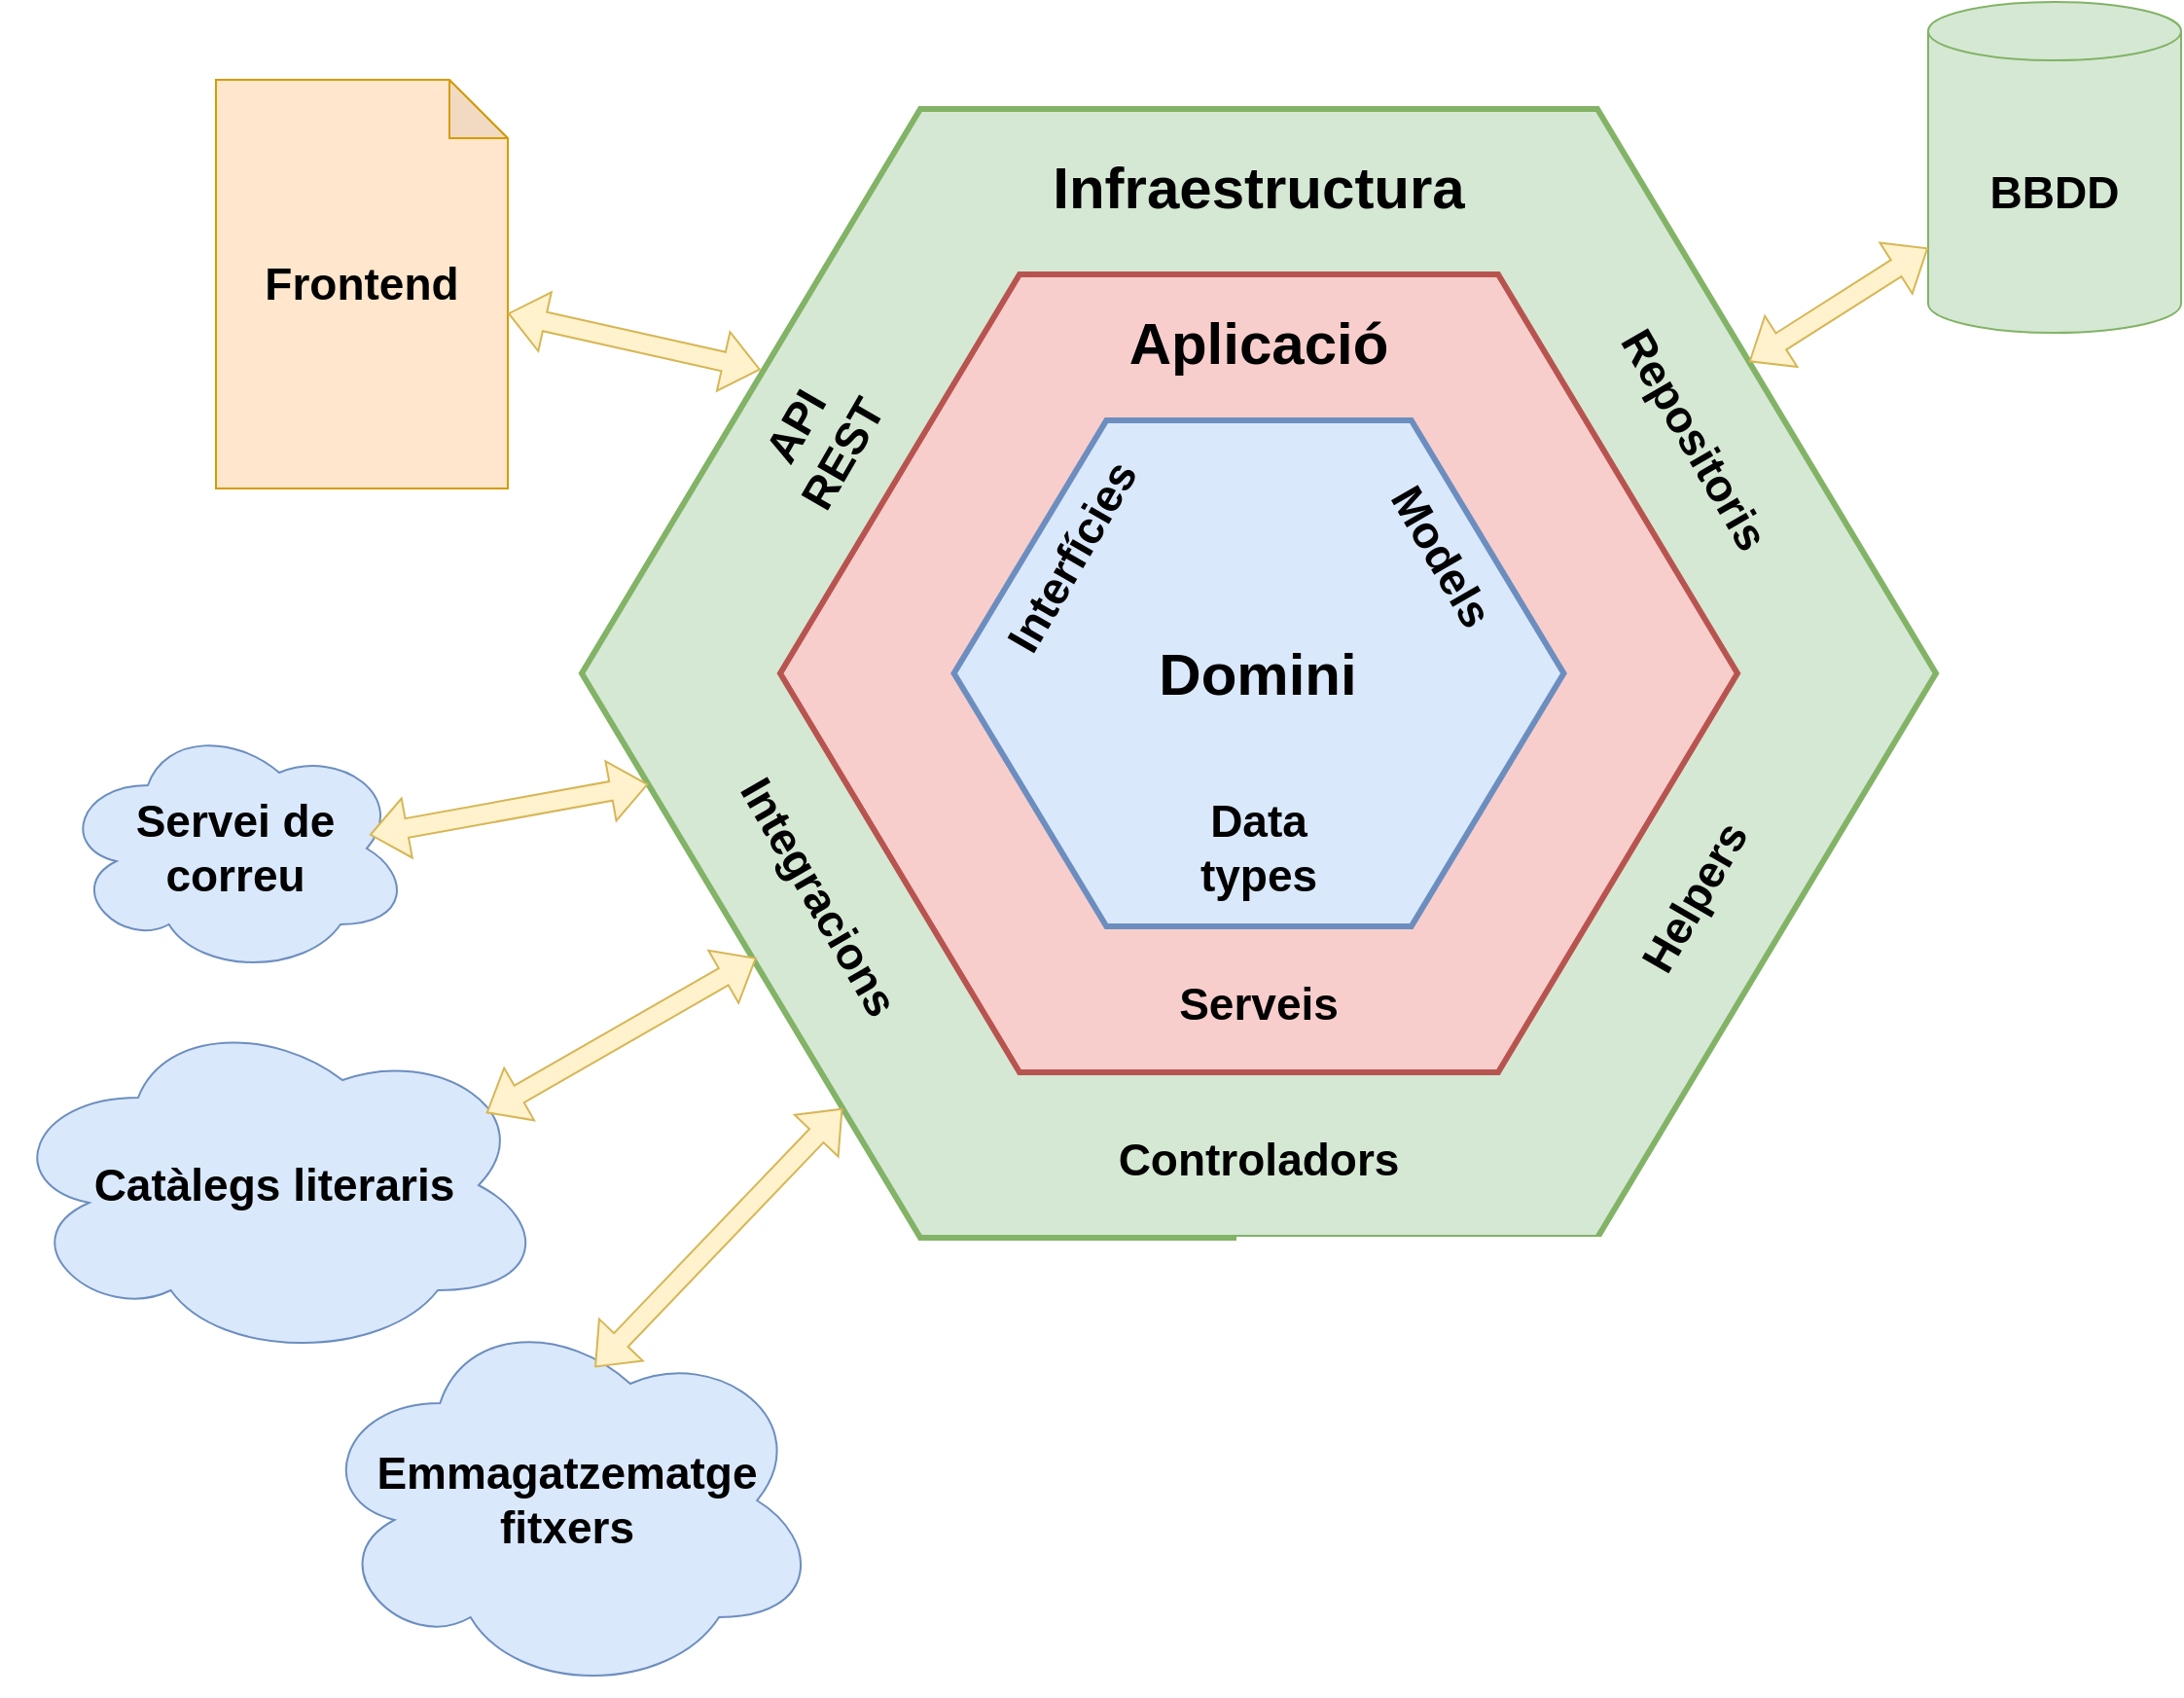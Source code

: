 <mxfile version="26.1.1">
  <diagram id="07fea595-8f29-1299-0266-81d95cde20df" name="Page-1">
    <mxGraphModel dx="2738" dy="-243" grid="1" gridSize="10" guides="1" tooltips="1" connect="1" arrows="1" fold="1" page="1" pageScale="1" pageWidth="1169" pageHeight="827" background="none" math="0" shadow="0">
      <root>
        <mxCell id="0" />
        <mxCell id="1" parent="0" />
        <mxCell id="ekk3fz616l2sMeVtVaYW-658" value="" style="shape=hexagon;perimeter=hexagonPerimeter2;whiteSpace=wrap;html=1;shadow=0;labelBackgroundColor=none;strokeColor=#82b366;fillColor=#d5e8d4;fontFamily=Helvetica;fontSize=23;align=center;strokeWidth=3;" parent="1" vertex="1">
          <mxGeometry x="158" y="2465" width="696" height="580" as="geometry" />
        </mxCell>
        <mxCell id="644" value="" style="shape=hexagon;perimeter=hexagonPerimeter2;whiteSpace=wrap;html=1;shadow=0;labelBackgroundColor=none;strokeColor=#b85450;fillColor=#f8cecc;fontFamily=Helvetica;fontSize=23;align=center;strokeWidth=3;" parent="1" vertex="1">
          <mxGeometry x="260" y="2550" width="492" height="410" as="geometry" />
        </mxCell>
        <mxCell id="ekk3fz616l2sMeVtVaYW-657" value="&lt;font style=&quot;color: rgb(0, 0, 0);&quot;&gt;&lt;span style=&quot;font-size: 30px;&quot;&gt;&lt;b style=&quot;&quot;&gt;Domini&lt;/b&gt;&lt;/span&gt;&lt;/font&gt;" style="shape=hexagon;perimeter=hexagonPerimeter2;whiteSpace=wrap;html=1;shadow=0;labelBackgroundColor=none;strokeColor=#6c8ebf;fillColor=#dae8fc;fontFamily=Helvetica;fontSize=23;align=center;strokeWidth=3;" parent="1" vertex="1">
          <mxGeometry x="349.3" y="2625" width="313.41" height="260" as="geometry" />
        </mxCell>
        <mxCell id="ekk3fz616l2sMeVtVaYW-659" value="&lt;b&gt;&lt;font style=&quot;font-size: 30px;&quot;&gt;Aplicació&lt;/font&gt;&lt;/b&gt;" style="text;html=1;align=center;verticalAlign=middle;whiteSpace=wrap;rounded=0;fontSize=23;" parent="1" vertex="1">
          <mxGeometry x="476" y="2570" width="60" height="30" as="geometry" />
        </mxCell>
        <mxCell id="ekk3fz616l2sMeVtVaYW-660" value="&lt;span style=&quot;font-size: 30px;&quot;&gt;&lt;b&gt;Infraestructura&lt;/b&gt;&lt;/span&gt;" style="text;html=1;align=center;verticalAlign=middle;whiteSpace=wrap;rounded=0;fontSize=23;" parent="1" vertex="1">
          <mxGeometry x="476" y="2490" width="60" height="30" as="geometry" />
        </mxCell>
        <mxCell id="ekk3fz616l2sMeVtVaYW-661" value="Models" style="text;html=1;align=center;verticalAlign=middle;whiteSpace=wrap;rounded=0;fontStyle=1;fontSize=23;rotation=60;" parent="1" vertex="1">
          <mxGeometry x="570" y="2680" width="60" height="30" as="geometry" />
        </mxCell>
        <mxCell id="ekk3fz616l2sMeVtVaYW-665" value="Interfícies" style="text;html=1;align=center;verticalAlign=middle;whiteSpace=wrap;rounded=0;fontStyle=1;fontSize=23;rotation=-60;" parent="1" vertex="1">
          <mxGeometry x="380" y="2680" width="60" height="30" as="geometry" />
        </mxCell>
        <mxCell id="ekk3fz616l2sMeVtVaYW-668" value="Serveis" style="text;html=1;align=center;verticalAlign=middle;whiteSpace=wrap;rounded=0;fontStyle=1;fontSize=23;rotation=0;" parent="1" vertex="1">
          <mxGeometry x="476" y="2910" width="60" height="30" as="geometry" />
        </mxCell>
        <mxCell id="ekk3fz616l2sMeVtVaYW-669" value="Repositoris" style="text;html=1;align=center;verticalAlign=middle;whiteSpace=wrap;rounded=0;fontStyle=1;fontSize=23;rotation=60;" parent="1" vertex="1">
          <mxGeometry x="700" y="2620" width="60" height="30" as="geometry" />
        </mxCell>
        <mxCell id="ekk3fz616l2sMeVtVaYW-670" value="API REST" style="text;html=1;align=center;verticalAlign=middle;whiteSpace=wrap;rounded=0;fontStyle=1;fontSize=23;rotation=-60;" parent="1" vertex="1">
          <mxGeometry x="250" y="2620" width="60" height="30" as="geometry" />
        </mxCell>
        <mxCell id="ekk3fz616l2sMeVtVaYW-672" value="Integracions" style="text;html=1;align=center;verticalAlign=middle;whiteSpace=wrap;rounded=0;fontStyle=1;fontSize=23;rotation=60;" parent="1" vertex="1">
          <mxGeometry x="250" y="2855" width="60" height="30" as="geometry" />
        </mxCell>
        <mxCell id="ekk3fz616l2sMeVtVaYW-673" value="Helpers" style="text;html=1;align=center;verticalAlign=middle;whiteSpace=wrap;rounded=0;fontStyle=1;fontSize=23;rotation=-60;" parent="1" vertex="1">
          <mxGeometry x="700" y="2855" width="60" height="30" as="geometry" />
        </mxCell>
        <mxCell id="ekk3fz616l2sMeVtVaYW-674" value="BBDD" style="shape=cylinder3;whiteSpace=wrap;html=1;boundedLbl=1;backgroundOutline=1;size=15;labelBackgroundColor=none;fillColor=#d5e8d4;strokeColor=#82b366;fontStyle=1;fontSize=23;" parent="1" vertex="1">
          <mxGeometry x="850" y="2410" width="130" height="170" as="geometry" />
        </mxCell>
        <mxCell id="ekk3fz616l2sMeVtVaYW-675" value="" style="shape=flexArrow;endArrow=classic;startArrow=classic;html=1;rounded=0;exitX=0.862;exitY=0.224;exitDx=0;exitDy=0;exitPerimeter=0;fillColor=#fff2cc;strokeColor=#d6b656;" parent="1" source="ekk3fz616l2sMeVtVaYW-658" target="ekk3fz616l2sMeVtVaYW-674" edge="1">
          <mxGeometry width="100" height="100" relative="1" as="geometry">
            <mxPoint x="790" y="2620" as="sourcePoint" />
            <mxPoint x="890" y="2520" as="targetPoint" />
          </mxGeometry>
        </mxCell>
        <mxCell id="ekk3fz616l2sMeVtVaYW-676" value="Controladors" style="text;html=1;align=center;verticalAlign=middle;whiteSpace=wrap;rounded=0;fontStyle=1;fontSize=23;rotation=0;" parent="1" vertex="1">
          <mxGeometry x="476" y="2990" width="60" height="30" as="geometry" />
        </mxCell>
        <mxCell id="ekk3fz616l2sMeVtVaYW-677" value="&lt;b&gt;&lt;font style=&quot;font-size: 23px;&quot;&gt;Frontend&lt;/font&gt;&lt;/b&gt;" style="shape=note;whiteSpace=wrap;html=1;backgroundOutline=1;darkOpacity=0.05;fillColor=#ffe6cc;strokeColor=#d79b00;" parent="1" vertex="1">
          <mxGeometry x="-30" y="2450" width="150" height="210" as="geometry" />
        </mxCell>
        <mxCell id="ekk3fz616l2sMeVtVaYW-678" value="" style="shape=flexArrow;endArrow=classic;startArrow=classic;html=1;rounded=0;exitX=0;exitY=0;exitDx=150;exitDy=120;exitPerimeter=0;fillColor=#fff2cc;strokeColor=#d6b656;entryX=0.132;entryY=0.231;entryDx=0;entryDy=0;entryPerimeter=0;" parent="1" source="ekk3fz616l2sMeVtVaYW-677" target="ekk3fz616l2sMeVtVaYW-658" edge="1">
          <mxGeometry width="100" height="100" relative="1" as="geometry">
            <mxPoint x="80" y="2600" as="sourcePoint" />
            <mxPoint x="212" y="2523" as="targetPoint" />
          </mxGeometry>
        </mxCell>
        <mxCell id="ekk3fz616l2sMeVtVaYW-679" value="&lt;b&gt;&lt;font style=&quot;font-size: 23px;&quot;&gt;Servei de correu&lt;/font&gt;&lt;/b&gt;" style="ellipse;shape=cloud;whiteSpace=wrap;html=1;fillColor=#dae8fc;strokeColor=#6c8ebf;" parent="1" vertex="1">
          <mxGeometry x="-110" y="2780" width="180" height="130" as="geometry" />
        </mxCell>
        <mxCell id="ekk3fz616l2sMeVtVaYW-680" value="" style="shape=flexArrow;endArrow=classic;startArrow=classic;html=1;rounded=0;fillColor=#fff2cc;strokeColor=#d6b656;exitX=0.883;exitY=0.446;exitDx=0;exitDy=0;exitPerimeter=0;" parent="1" source="ekk3fz616l2sMeVtVaYW-679" target="ekk3fz616l2sMeVtVaYW-658" edge="1">
          <mxGeometry width="100" height="100" relative="1" as="geometry">
            <mxPoint x="120" y="2990" as="sourcePoint" />
            <mxPoint x="250" y="3074" as="targetPoint" />
          </mxGeometry>
        </mxCell>
        <mxCell id="ekk3fz616l2sMeVtVaYW-681" value="Catàlegs literaris" style="ellipse;shape=cloud;whiteSpace=wrap;html=1;fillColor=#dae8fc;strokeColor=#6c8ebf;fontStyle=1;fontSize=23;" parent="1" vertex="1">
          <mxGeometry x="-140" y="2928" width="280" height="180" as="geometry" />
        </mxCell>
        <mxCell id="ekk3fz616l2sMeVtVaYW-682" value="" style="shape=flexArrow;endArrow=classic;startArrow=classic;html=1;rounded=0;fillColor=#fff2cc;strokeColor=#d6b656;entryX=0.129;entryY=0.752;entryDx=0;entryDy=0;entryPerimeter=0;exitX=0.889;exitY=0.294;exitDx=0;exitDy=0;exitPerimeter=0;" parent="1" source="ekk3fz616l2sMeVtVaYW-681" target="ekk3fz616l2sMeVtVaYW-658" edge="1">
          <mxGeometry width="100" height="100" relative="1" as="geometry">
            <mxPoint x="114" y="2893" as="sourcePoint" />
            <mxPoint x="224" y="2858" as="targetPoint" />
          </mxGeometry>
        </mxCell>
        <mxCell id="xtuklxPhUmvN2rhXMyXe-644" value="Data types" style="text;html=1;align=center;verticalAlign=middle;whiteSpace=wrap;rounded=0;fontStyle=1;fontSize=23;rotation=0;" vertex="1" parent="1">
          <mxGeometry x="451" y="2830" width="110" height="30" as="geometry" />
        </mxCell>
        <mxCell id="xtuklxPhUmvN2rhXMyXe-645" value="&lt;b&gt;&lt;font style=&quot;font-size: 23px;&quot;&gt;Emmagatzematge fitxers&lt;/font&gt;&lt;/b&gt;" style="ellipse;shape=cloud;whiteSpace=wrap;html=1;fillColor=#dae8fc;strokeColor=#6c8ebf;" vertex="1" parent="1">
          <mxGeometry x="20.0" y="3080" width="260.7" height="200" as="geometry" />
        </mxCell>
        <mxCell id="xtuklxPhUmvN2rhXMyXe-646" value="" style="shape=flexArrow;endArrow=classic;startArrow=classic;html=1;rounded=0;fillColor=#fff2cc;strokeColor=#d6b656;exitX=0.555;exitY=0.158;exitDx=0;exitDy=0;exitPerimeter=0;" edge="1" parent="1" source="xtuklxPhUmvN2rhXMyXe-645" target="ekk3fz616l2sMeVtVaYW-658">
          <mxGeometry width="100" height="100" relative="1" as="geometry">
            <mxPoint x="159" y="3053" as="sourcePoint" />
            <mxPoint x="276" y="2947" as="targetPoint" />
          </mxGeometry>
        </mxCell>
      </root>
    </mxGraphModel>
  </diagram>
</mxfile>
